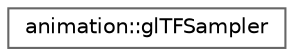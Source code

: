 digraph "Graphical Class Hierarchy"
{
 // LATEX_PDF_SIZE
  bgcolor="transparent";
  edge [fontname=Helvetica,fontsize=10,labelfontname=Helvetica,labelfontsize=10];
  node [fontname=Helvetica,fontsize=10,shape=box,height=0.2,width=0.4];
  rankdir="LR";
  Node0 [id="Node000000",label="animation::glTFSampler",height=0.2,width=0.4,color="grey40", fillcolor="white", style="filled",URL="$structFoam_1_1glTF_1_1animation_1_1glTFSampler.html",tooltip=" "];
}
